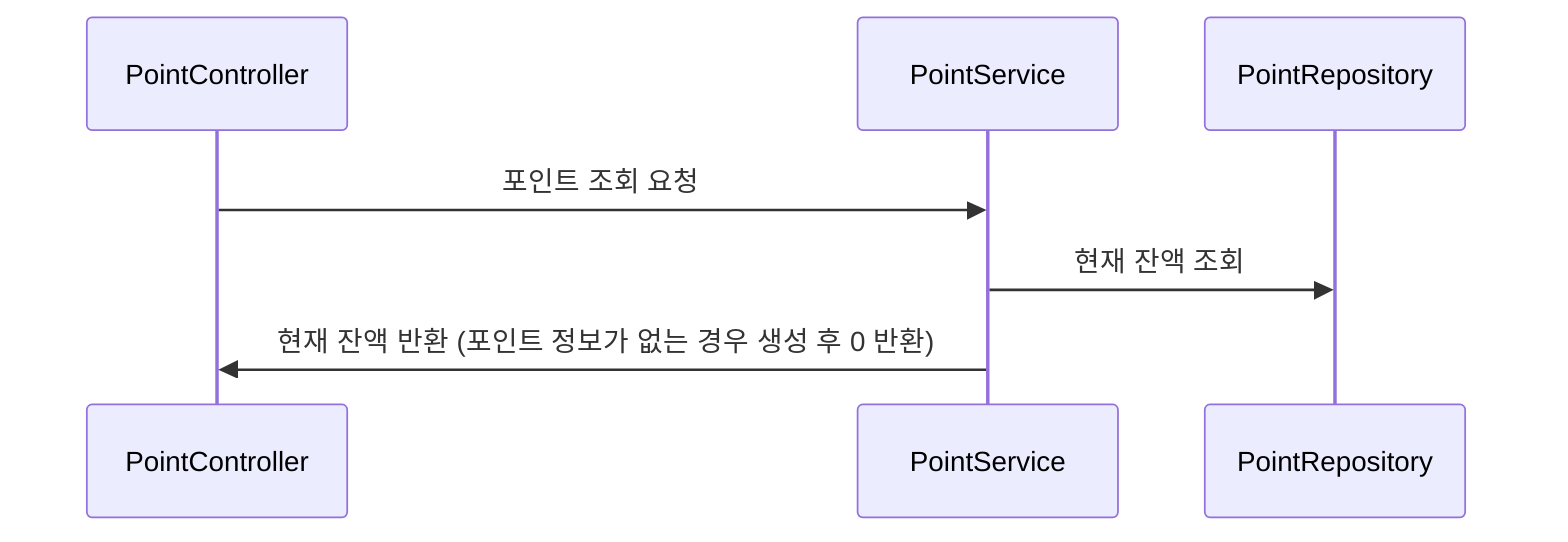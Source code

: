 sequenceDiagram
    participant PointController
    participant PointService
    participant PointRepository

    PointController->>PointService: 포인트 조회 요청
    PointService->>PointRepository: 현재 잔액 조회
    PointService->>PointController: 현재 잔액 반환 (포인트 정보가 없는 경우 생성 후 0 반환)